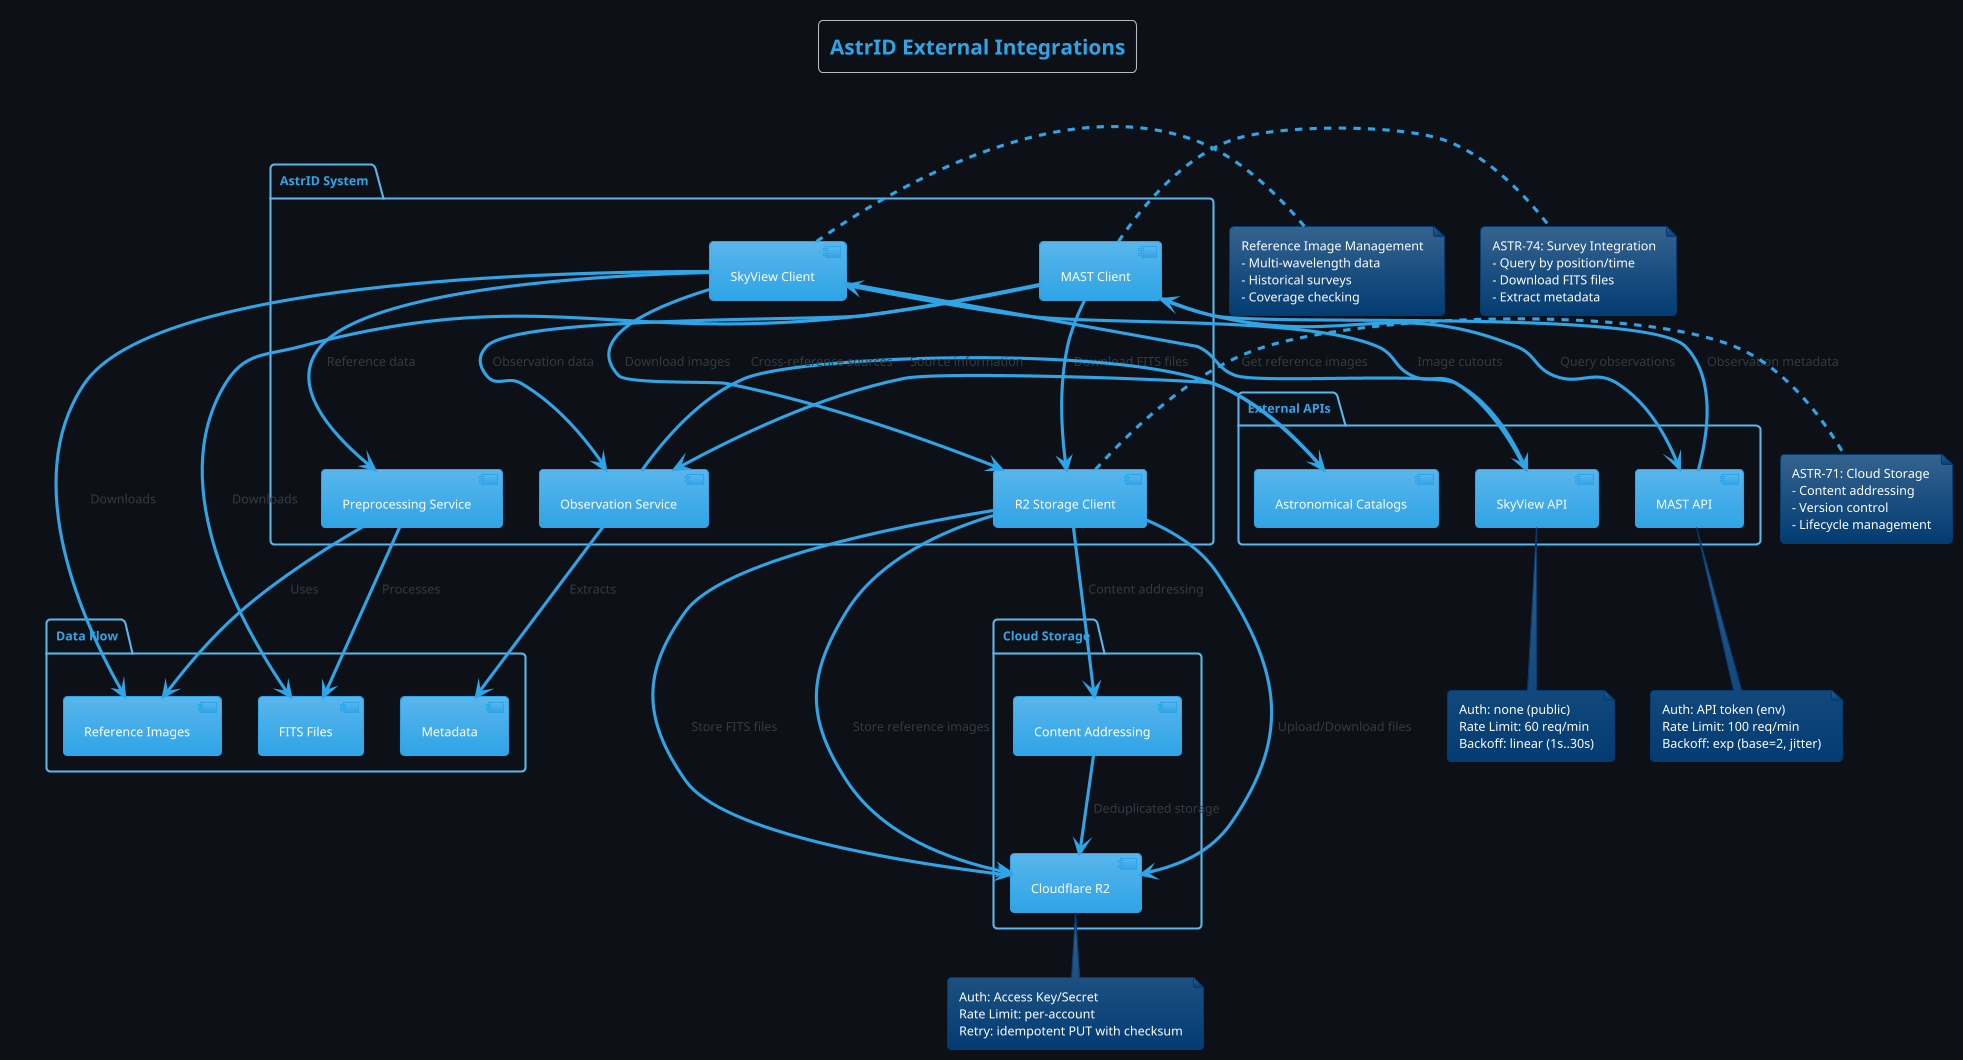 @startuml AstrID External Integrations
!theme cerulean
skinparam backgroundColor #0D1117
skinparam defaultFontName Arial
skinparam defaultFontSize 12

title AstrID External Integrations

package "AstrID System" {
    [MAST Client] as MASTClient
    [SkyView Client] as SkyViewClient
    [R2 Storage Client] as R2Client
    [Observation Service] as ObsService
    [Preprocessing Service] as PreprocessService
}

package "External APIs" {
    [MAST API] as MAST
    [SkyView API] as SkyView
    [Astronomical Catalogs] as Catalogs
}

package "Cloud Storage" {
    [Cloudflare R2] as R2
    [Content Addressing] as CAS
}

package "Data Flow" {
    [FITS Files] as FITS
    [Reference Images] as RefImages
    [Metadata] as Metadata
}

' MAST Integration
MASTClient --> MAST : "Query observations"
MAST --> MASTClient : "Observation metadata"
MASTClient --> ObsService : "Observation data"
MASTClient --> R2Client : "Download FITS files"
R2Client --> R2 : "Store FITS files"

' SkyView Integration
SkyViewClient --> SkyView : "Get reference images"
SkyView --> SkyViewClient : "Image cutouts"
SkyViewClient --> PreprocessService : "Reference data"
SkyViewClient --> R2Client : "Download images"
R2Client --> R2 : "Store reference images"

' Catalog Integration
ObsService --> Catalogs : "Cross-reference sources"
Catalogs --> ObsService : "Source information"

' Storage Integration
R2Client --> R2 : "Upload/Download files"
R2Client --> CAS : "Content addressing"
CAS --> R2 : "Deduplicated storage"

' Data Flow
MASTClient --> FITS : "Downloads"
SkyViewClient --> RefImages : "Downloads"
ObsService --> Metadata : "Extracts"
PreprocessService --> FITS : "Processes"
PreprocessService --> RefImages : "Uses"

' Integration Points
note right of MASTClient
  ASTR-74: Survey Integration
  - Query by position/time
  - Download FITS files
  - Extract metadata
end note

note right of SkyViewClient
  Reference Image Management
  - Multi-wavelength data
  - Historical surveys
  - Coverage checking
end note

note right of R2Client
  ASTR-71: Cloud Storage
  - Content addressing
  - Version control
  - Lifecycle management
end note

' Auth and Rate Limits
note bottom of MAST
  Auth: API token (env)
  Rate Limit: 100 req/min
  Backoff: exp (base=2, jitter)
end note

note bottom of SkyView
  Auth: none (public)
  Rate Limit: 60 req/min
  Backoff: linear (1s..30s)
end note

note bottom of R2
  Auth: Access Key/Secret
  Rate Limit: per-account
  Retry: idempotent PUT with checksum
end note

@enduml
